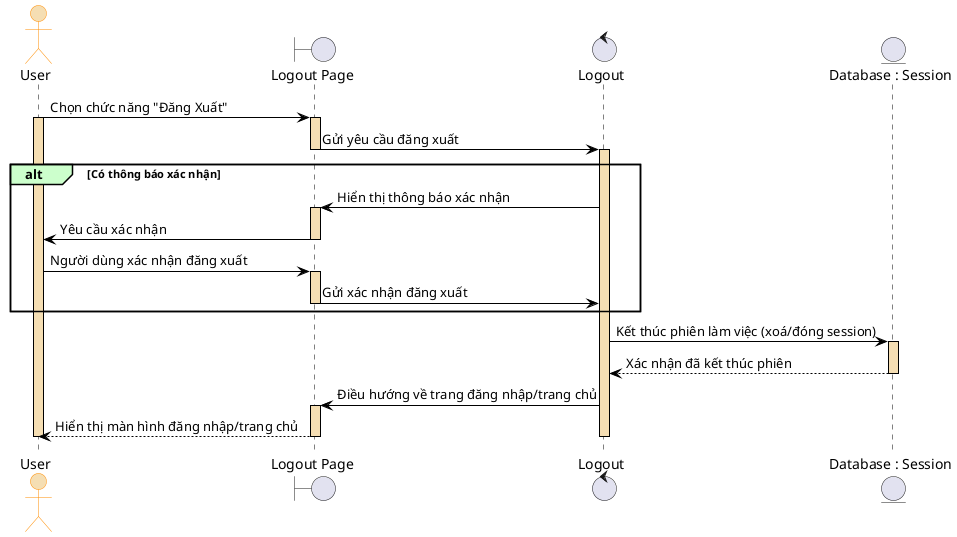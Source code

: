 @startuml UC_ĐăngXuất_SD
skinparam backgroundColor #ffffff
skinparam sequence {
  ArrowColor Black
  LifeLineBorderColor Black
  LifeLineBackgroundColor Wheat
  ParticipantBorderColor DarkOrange
  ParticipantBackgroundColor Wheat
  ActorBorderColor DarkOrange
  ActorBackgroundColor Wheat
  GroupBackgroundColor #ccffcc
}

actor "User" as A
boundary "Logout Page" as B
control "Logout" as C
entity "Database : Session" as D



A -> B : Chọn chức năng "Đăng Xuất"
activate A
activate B

B -> C : Gửi yêu cầu đăng xuất
deactivate B
activate C

alt Có thông báo xác nhận
  C -> B : Hiển thị thông báo xác nhận
  activate B
  B -> A : Yêu cầu xác nhận
  deactivate B
  
  A -> B : Người dùng xác nhận đăng xuất
  activate B
  B -> C : Gửi xác nhận đăng xuất
  deactivate B
end

C -> D : Kết thúc phiên làm việc (xoá/đóng session)
activate D
D --> C : Xác nhận đã kết thúc phiên
deactivate D

C -> B : Điều hướng về trang đăng nhập/trang chủ
activate B
B --> A : Hiển thị màn hình đăng nhập/trang chủ
deactivate B

deactivate C
deactivate A

@enduml

